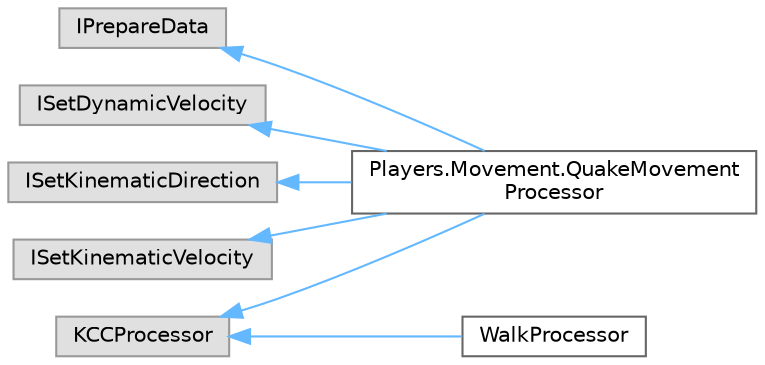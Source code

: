 digraph "Graphical Class Hierarchy"
{
 // LATEX_PDF_SIZE
  bgcolor="transparent";
  edge [fontname=Helvetica,fontsize=10,labelfontname=Helvetica,labelfontsize=10];
  node [fontname=Helvetica,fontsize=10,shape=box,height=0.2,width=0.4];
  rankdir="LR";
  Node0 [id="Node000000",label="IPrepareData",height=0.2,width=0.4,color="grey60", fillcolor="#E0E0E0", style="filled",tooltip=" "];
  Node0 -> Node1 [id="edge24_Node000000_Node000001",dir="back",color="steelblue1",style="solid",tooltip=" "];
  Node1 [id="Node000001",label="Players.Movement.QuakeMovement\lProcessor",height=0.2,width=0.4,color="grey40", fillcolor="white", style="filled",URL="$class_players_1_1_movement_1_1_quake_movement_processor.html",tooltip=" "];
  Node2 [id="Node000002",label="ISetDynamicVelocity",height=0.2,width=0.4,color="grey60", fillcolor="#E0E0E0", style="filled",tooltip=" "];
  Node2 -> Node1 [id="edge25_Node000002_Node000001",dir="back",color="steelblue1",style="solid",tooltip=" "];
  Node3 [id="Node000003",label="ISetKinematicDirection",height=0.2,width=0.4,color="grey60", fillcolor="#E0E0E0", style="filled",tooltip=" "];
  Node3 -> Node1 [id="edge26_Node000003_Node000001",dir="back",color="steelblue1",style="solid",tooltip=" "];
  Node4 [id="Node000004",label="ISetKinematicVelocity",height=0.2,width=0.4,color="grey60", fillcolor="#E0E0E0", style="filled",tooltip=" "];
  Node4 -> Node1 [id="edge27_Node000004_Node000001",dir="back",color="steelblue1",style="solid",tooltip=" "];
  Node5 [id="Node000005",label="KCCProcessor",height=0.2,width=0.4,color="grey60", fillcolor="#E0E0E0", style="filled",tooltip=" "];
  Node5 -> Node1 [id="edge28_Node000005_Node000001",dir="back",color="steelblue1",style="solid",tooltip=" "];
  Node5 -> Node6 [id="edge29_Node000005_Node000006",dir="back",color="steelblue1",style="solid",tooltip=" "];
  Node6 [id="Node000006",label="WalkProcessor",height=0.2,width=0.4,color="grey40", fillcolor="white", style="filled",URL="$class_walk_processor.html",tooltip="Example processor - multiplying kinematic speed based on Sprint property."];
}
